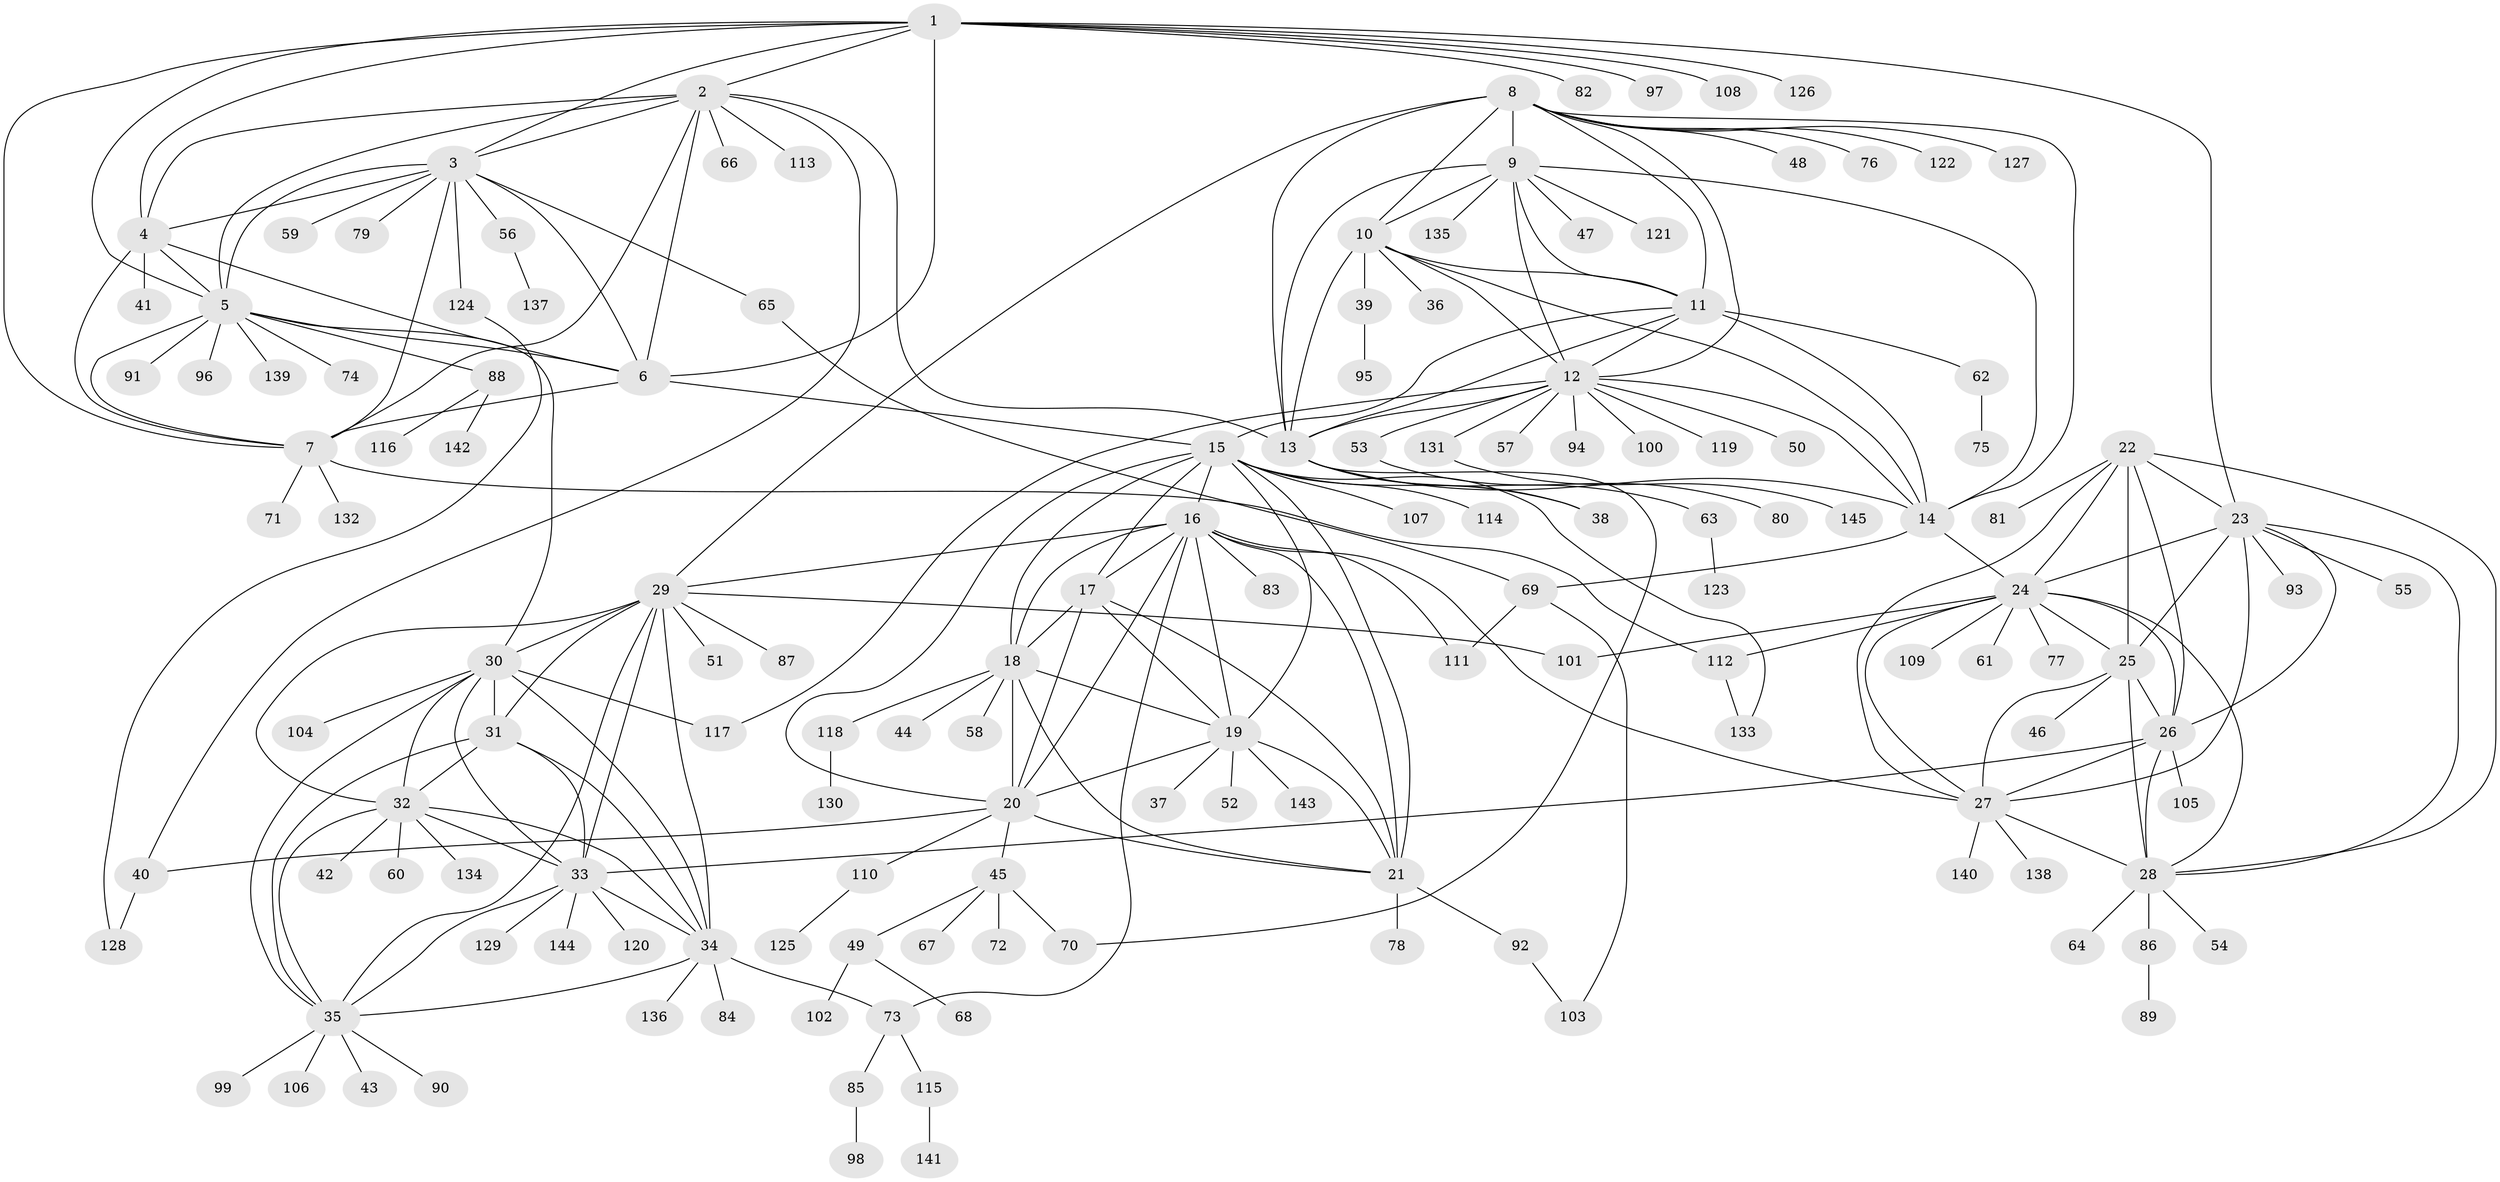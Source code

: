 // Generated by graph-tools (version 1.1) at 2025/11/02/27/25 16:11:37]
// undirected, 145 vertices, 237 edges
graph export_dot {
graph [start="1"]
  node [color=gray90,style=filled];
  1;
  2;
  3;
  4;
  5;
  6;
  7;
  8;
  9;
  10;
  11;
  12;
  13;
  14;
  15;
  16;
  17;
  18;
  19;
  20;
  21;
  22;
  23;
  24;
  25;
  26;
  27;
  28;
  29;
  30;
  31;
  32;
  33;
  34;
  35;
  36;
  37;
  38;
  39;
  40;
  41;
  42;
  43;
  44;
  45;
  46;
  47;
  48;
  49;
  50;
  51;
  52;
  53;
  54;
  55;
  56;
  57;
  58;
  59;
  60;
  61;
  62;
  63;
  64;
  65;
  66;
  67;
  68;
  69;
  70;
  71;
  72;
  73;
  74;
  75;
  76;
  77;
  78;
  79;
  80;
  81;
  82;
  83;
  84;
  85;
  86;
  87;
  88;
  89;
  90;
  91;
  92;
  93;
  94;
  95;
  96;
  97;
  98;
  99;
  100;
  101;
  102;
  103;
  104;
  105;
  106;
  107;
  108;
  109;
  110;
  111;
  112;
  113;
  114;
  115;
  116;
  117;
  118;
  119;
  120;
  121;
  122;
  123;
  124;
  125;
  126;
  127;
  128;
  129;
  130;
  131;
  132;
  133;
  134;
  135;
  136;
  137;
  138;
  139;
  140;
  141;
  142;
  143;
  144;
  145;
  1 -- 2;
  1 -- 3;
  1 -- 4;
  1 -- 5;
  1 -- 6;
  1 -- 7;
  1 -- 23;
  1 -- 82;
  1 -- 97;
  1 -- 108;
  1 -- 126;
  2 -- 3;
  2 -- 4;
  2 -- 5;
  2 -- 6;
  2 -- 7;
  2 -- 13;
  2 -- 40;
  2 -- 66;
  2 -- 113;
  3 -- 4;
  3 -- 5;
  3 -- 6;
  3 -- 7;
  3 -- 56;
  3 -- 59;
  3 -- 65;
  3 -- 79;
  3 -- 124;
  4 -- 5;
  4 -- 6;
  4 -- 7;
  4 -- 41;
  5 -- 6;
  5 -- 7;
  5 -- 30;
  5 -- 74;
  5 -- 88;
  5 -- 91;
  5 -- 96;
  5 -- 139;
  6 -- 7;
  6 -- 15;
  7 -- 71;
  7 -- 112;
  7 -- 132;
  8 -- 9;
  8 -- 10;
  8 -- 11;
  8 -- 12;
  8 -- 13;
  8 -- 14;
  8 -- 29;
  8 -- 48;
  8 -- 76;
  8 -- 122;
  8 -- 127;
  9 -- 10;
  9 -- 11;
  9 -- 12;
  9 -- 13;
  9 -- 14;
  9 -- 47;
  9 -- 121;
  9 -- 135;
  10 -- 11;
  10 -- 12;
  10 -- 13;
  10 -- 14;
  10 -- 36;
  10 -- 39;
  11 -- 12;
  11 -- 13;
  11 -- 14;
  11 -- 15;
  11 -- 62;
  12 -- 13;
  12 -- 14;
  12 -- 50;
  12 -- 53;
  12 -- 57;
  12 -- 94;
  12 -- 100;
  12 -- 117;
  12 -- 119;
  12 -- 131;
  13 -- 14;
  13 -- 38;
  13 -- 63;
  13 -- 70;
  14 -- 24;
  14 -- 69;
  15 -- 16;
  15 -- 17;
  15 -- 18;
  15 -- 19;
  15 -- 20;
  15 -- 21;
  15 -- 38;
  15 -- 107;
  15 -- 114;
  15 -- 133;
  16 -- 17;
  16 -- 18;
  16 -- 19;
  16 -- 20;
  16 -- 21;
  16 -- 27;
  16 -- 29;
  16 -- 73;
  16 -- 83;
  16 -- 111;
  17 -- 18;
  17 -- 19;
  17 -- 20;
  17 -- 21;
  18 -- 19;
  18 -- 20;
  18 -- 21;
  18 -- 44;
  18 -- 58;
  18 -- 118;
  19 -- 20;
  19 -- 21;
  19 -- 37;
  19 -- 52;
  19 -- 143;
  20 -- 21;
  20 -- 40;
  20 -- 45;
  20 -- 110;
  21 -- 78;
  21 -- 92;
  22 -- 23;
  22 -- 24;
  22 -- 25;
  22 -- 26;
  22 -- 27;
  22 -- 28;
  22 -- 81;
  23 -- 24;
  23 -- 25;
  23 -- 26;
  23 -- 27;
  23 -- 28;
  23 -- 55;
  23 -- 93;
  24 -- 25;
  24 -- 26;
  24 -- 27;
  24 -- 28;
  24 -- 61;
  24 -- 77;
  24 -- 101;
  24 -- 109;
  24 -- 112;
  25 -- 26;
  25 -- 27;
  25 -- 28;
  25 -- 46;
  26 -- 27;
  26 -- 28;
  26 -- 33;
  26 -- 105;
  27 -- 28;
  27 -- 138;
  27 -- 140;
  28 -- 54;
  28 -- 64;
  28 -- 86;
  29 -- 30;
  29 -- 31;
  29 -- 32;
  29 -- 33;
  29 -- 34;
  29 -- 35;
  29 -- 51;
  29 -- 87;
  29 -- 101;
  30 -- 31;
  30 -- 32;
  30 -- 33;
  30 -- 34;
  30 -- 35;
  30 -- 104;
  30 -- 117;
  31 -- 32;
  31 -- 33;
  31 -- 34;
  31 -- 35;
  32 -- 33;
  32 -- 34;
  32 -- 35;
  32 -- 42;
  32 -- 60;
  32 -- 134;
  33 -- 34;
  33 -- 35;
  33 -- 120;
  33 -- 129;
  33 -- 144;
  34 -- 35;
  34 -- 73;
  34 -- 84;
  34 -- 136;
  35 -- 43;
  35 -- 90;
  35 -- 99;
  35 -- 106;
  39 -- 95;
  40 -- 128;
  45 -- 49;
  45 -- 67;
  45 -- 70;
  45 -- 72;
  49 -- 68;
  49 -- 102;
  53 -- 80;
  56 -- 137;
  62 -- 75;
  63 -- 123;
  65 -- 69;
  69 -- 103;
  69 -- 111;
  73 -- 85;
  73 -- 115;
  85 -- 98;
  86 -- 89;
  88 -- 116;
  88 -- 142;
  92 -- 103;
  110 -- 125;
  112 -- 133;
  115 -- 141;
  118 -- 130;
  124 -- 128;
  131 -- 145;
}
